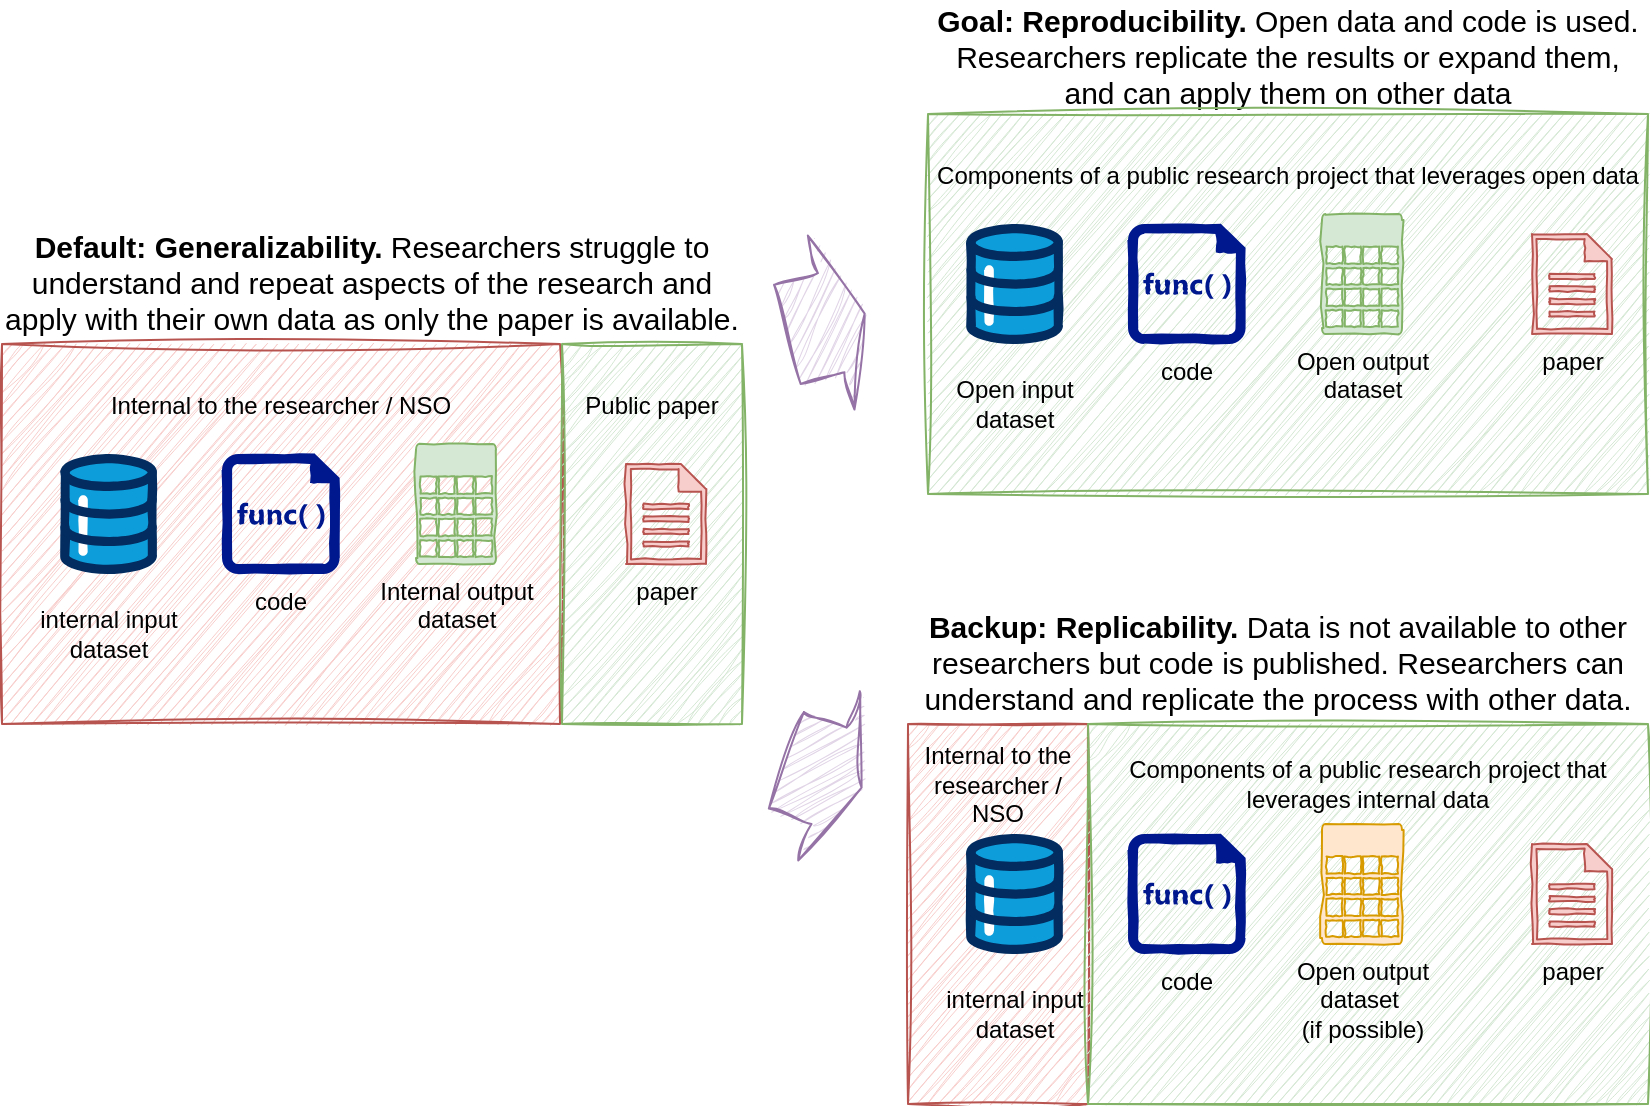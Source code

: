 <mxfile version="26.2.2">
  <diagram name="Page-1" id="LCp4_AXFhdLgKOSRJFyB">
    <mxGraphModel dx="2068" dy="1210" grid="1" gridSize="10" guides="1" tooltips="1" connect="1" arrows="1" fold="1" page="1" pageScale="1" pageWidth="850" pageHeight="1100" math="0" shadow="0">
      <root>
        <mxCell id="0" />
        <mxCell id="1" parent="0" />
        <mxCell id="6WQPMh8JYxecZ4hOtQSG-8" value="Internal to the researcher / NSO&lt;div&gt;&lt;br&gt;&lt;/div&gt;&lt;div&gt;&lt;br&gt;&lt;/div&gt;&lt;div&gt;&lt;br&gt;&lt;/div&gt;&lt;div&gt;&lt;br&gt;&lt;/div&gt;&lt;div&gt;&lt;br&gt;&lt;/div&gt;&lt;div&gt;&lt;br&gt;&lt;/div&gt;&lt;div&gt;&lt;br&gt;&lt;/div&gt;&lt;div&gt;&lt;br&gt;&lt;/div&gt;&lt;div&gt;&lt;br&gt;&lt;/div&gt;" style="rounded=0;whiteSpace=wrap;html=1;fillColor=#f8cecc;strokeColor=#b85450;sketch=1;curveFitting=1;jiggle=2;sketchStyle=rough;" parent="1" vertex="1">
          <mxGeometry x="357" y="705" width="279" height="190" as="geometry" />
        </mxCell>
        <mxCell id="6WQPMh8JYxecZ4hOtQSG-9" value="Public paper&lt;div&gt;&lt;br&gt;&lt;/div&gt;&lt;div&gt;&lt;br&gt;&lt;/div&gt;&lt;div&gt;&lt;br&gt;&lt;/div&gt;&lt;div&gt;&lt;br&gt;&lt;/div&gt;&lt;div&gt;&lt;br&gt;&lt;/div&gt;&lt;div&gt;&lt;br&gt;&lt;/div&gt;&lt;div&gt;&lt;br&gt;&lt;/div&gt;&lt;div&gt;&lt;br&gt;&lt;/div&gt;&lt;div&gt;&lt;br&gt;&lt;/div&gt;" style="rounded=0;whiteSpace=wrap;html=1;fillColor=#d5e8d4;strokeColor=#82b366;sketch=1;curveFitting=1;jiggle=2;sketchStyle=rough;" parent="1" vertex="1">
          <mxGeometry x="637" y="705" width="90" height="190" as="geometry" />
        </mxCell>
        <mxCell id="6WQPMh8JYxecZ4hOtQSG-1" value="paper" style="aspect=fixed;pointerEvents=1;shadow=0;dashed=0;html=1;strokeColor=#b85450;labelPosition=center;verticalLabelPosition=bottom;verticalAlign=top;align=center;fillColor=#f8cecc;shape=mxgraph.mscae.enterprise.document;sketch=1;curveFitting=1;jiggle=2;sketchStyle=comic;" parent="1" vertex="1">
          <mxGeometry x="669" y="765" width="40" height="50" as="geometry" />
        </mxCell>
        <mxCell id="6WQPMh8JYxecZ4hOtQSG-2" value="code" style="aspect=fixed;pointerEvents=1;shadow=0;dashed=0;html=1;strokeColor=none;labelPosition=center;verticalLabelPosition=bottom;verticalAlign=top;align=center;fillColor=#00188D;shape=mxgraph.mscae.enterprise.code_file;sketch=1;curveFitting=1;jiggle=2;sketchStyle=comic;" parent="1" vertex="1">
          <mxGeometry x="467" y="760" width="58.8" height="60" as="geometry" />
        </mxCell>
        <mxCell id="6WQPMh8JYxecZ4hOtQSG-3" value="internal input &lt;br&gt;dataset" style="verticalLabelPosition=bottom;aspect=fixed;html=1;shape=mxgraph.salesforce.data;sketch=1;curveFitting=1;jiggle=2;sketchStyle=comic;" parent="1" vertex="1">
          <mxGeometry x="386" y="760" width="48.6" height="60" as="geometry" />
        </mxCell>
        <mxCell id="6WQPMh8JYxecZ4hOtQSG-71" value="Internal output &lt;br&gt;dataset" style="verticalLabelPosition=bottom;html=1;verticalAlign=top;align=center;strokeColor=#82b366;fillColor=#d5e8d4;shape=mxgraph.azure.storage;pointerEvents=1;sketch=1;curveFitting=1;jiggle=2;sketchStyle=comic;" parent="1" vertex="1">
          <mxGeometry x="564" y="755" width="40" height="60" as="geometry" />
        </mxCell>
        <mxCell id="6WQPMh8JYxecZ4hOtQSG-94" value="" style="shape=singleArrow;whiteSpace=wrap;html=1;arrowWidth=0.57;arrowSize=0.433;fillColor=#e1d5e7;strokeColor=#9673a6;sketch=1;curveFitting=1;jiggle=2;sketchStyle=rough;rotation=-15;" parent="1" vertex="1">
          <mxGeometry x="749" y="650" width="40" height="90" as="geometry" />
        </mxCell>
        <mxCell id="6WQPMh8JYxecZ4hOtQSG-96" value="&lt;p data-pm-slice=&quot;1 1 [&amp;quot;body&amp;quot;,{}]&quot;&gt;&lt;strong&gt;Default: Generalizability.&amp;nbsp;&lt;/strong&gt;Researchers struggle to understand and repeat aspects of the research and apply with their own data as only the paper is&amp;nbsp;available.&lt;/p&gt;" style="text;html=1;align=center;verticalAlign=middle;whiteSpace=wrap;rounded=0;fontSize=15;" parent="1" vertex="1">
          <mxGeometry x="357" y="649" width="370" height="50" as="geometry" />
        </mxCell>
        <mxCell id="6WQPMh8JYxecZ4hOtQSG-98" value="&lt;b&gt;Goal: Reproducibility.&lt;/b&gt;&amp;nbsp;Open data and code is used. Researchers replicate the results or expand them, and can apply them on other data" style="text;html=1;align=center;verticalAlign=middle;whiteSpace=wrap;rounded=0;fontSize=15;" parent="1" vertex="1">
          <mxGeometry x="820" y="535" width="360" height="51" as="geometry" />
        </mxCell>
        <mxCell id="jeABVTtX3Q1DxEAOlglV-11" value="&lt;p data-pm-slice=&quot;1 1 [&amp;quot;body&amp;quot;,{}]&quot;&gt;&lt;strong&gt;Backup: Replicability.&lt;/strong&gt;&amp;nbsp;Data is not available to other researchers but code is published. Researchers can understand and replicate the process with other data.&lt;/p&gt;" style="text;html=1;align=center;verticalAlign=middle;whiteSpace=wrap;rounded=0;fontSize=15;" parent="1" vertex="1">
          <mxGeometry x="810" y="834" width="370" height="60" as="geometry" />
        </mxCell>
        <mxCell id="jeABVTtX3Q1DxEAOlglV-15" value="" style="shape=singleArrow;whiteSpace=wrap;html=1;arrowWidth=0.57;arrowSize=0.433;fillColor=#e1d5e7;strokeColor=#9673a6;sketch=1;curveFitting=1;jiggle=2;sketchStyle=rough;rotation=20;" parent="1" vertex="1">
          <mxGeometry x="748" y="875" width="40" height="90" as="geometry" />
        </mxCell>
        <mxCell id="aOlhjZEwEmY65jy0rKLj-2" value="Components of a public research project that leverages open data&lt;div&gt;&lt;br&gt;&lt;/div&gt;&lt;div&gt;&lt;br&gt;&lt;/div&gt;&lt;div&gt;&lt;br&gt;&lt;/div&gt;&lt;div&gt;&lt;br&gt;&lt;/div&gt;&lt;div&gt;&lt;br&gt;&lt;/div&gt;&lt;div&gt;&lt;br&gt;&lt;/div&gt;&lt;div&gt;&lt;br&gt;&lt;/div&gt;&lt;div&gt;&lt;br&gt;&lt;/div&gt;&lt;div&gt;&lt;br&gt;&lt;/div&gt;" style="rounded=0;whiteSpace=wrap;html=1;fillColor=#d5e8d4;strokeColor=#82b366;sketch=1;curveFitting=1;jiggle=2;sketchStyle=rough;" parent="1" vertex="1">
          <mxGeometry x="820" y="590" width="360" height="190" as="geometry" />
        </mxCell>
        <mxCell id="aOlhjZEwEmY65jy0rKLj-3" value="paper" style="aspect=fixed;pointerEvents=1;shadow=0;dashed=0;html=1;strokeColor=#b85450;labelPosition=center;verticalLabelPosition=bottom;verticalAlign=top;align=center;fillColor=#f8cecc;shape=mxgraph.mscae.enterprise.document;sketch=1;curveFitting=1;jiggle=2;sketchStyle=comic;" parent="1" vertex="1">
          <mxGeometry x="1122" y="650" width="40" height="50" as="geometry" />
        </mxCell>
        <mxCell id="aOlhjZEwEmY65jy0rKLj-4" value="code" style="aspect=fixed;pointerEvents=1;shadow=0;dashed=0;html=1;strokeColor=none;labelPosition=center;verticalLabelPosition=bottom;verticalAlign=top;align=center;fillColor=#00188D;shape=mxgraph.mscae.enterprise.code_file;sketch=1;curveFitting=1;jiggle=2;sketchStyle=comic;" parent="1" vertex="1">
          <mxGeometry x="920" y="645" width="58.8" height="60" as="geometry" />
        </mxCell>
        <mxCell id="aOlhjZEwEmY65jy0rKLj-5" value="Open input &lt;br&gt;dataset" style="verticalLabelPosition=bottom;aspect=fixed;html=1;shape=mxgraph.salesforce.data;sketch=1;curveFitting=1;jiggle=2;sketchStyle=comic;" parent="1" vertex="1">
          <mxGeometry x="839" y="645" width="48.6" height="60" as="geometry" />
        </mxCell>
        <mxCell id="aOlhjZEwEmY65jy0rKLj-6" value="Open output &lt;br&gt;dataset" style="verticalLabelPosition=bottom;html=1;verticalAlign=top;align=center;strokeColor=#82b366;fillColor=#d5e8d4;shape=mxgraph.azure.storage;pointerEvents=1;sketch=1;curveFitting=1;jiggle=2;sketchStyle=comic;" parent="1" vertex="1">
          <mxGeometry x="1017" y="640" width="40" height="60" as="geometry" />
        </mxCell>
        <mxCell id="aOlhjZEwEmY65jy0rKLj-7" value="Internal to the researcher / NSO&lt;div&gt;&lt;br&gt;&lt;/div&gt;&lt;div&gt;&lt;br&gt;&lt;/div&gt;&lt;div&gt;&lt;br&gt;&lt;/div&gt;&lt;div&gt;&lt;br&gt;&lt;/div&gt;&lt;div&gt;&lt;br&gt;&lt;/div&gt;&lt;div&gt;&lt;br&gt;&lt;/div&gt;&lt;div&gt;&lt;br&gt;&lt;/div&gt;&lt;div&gt;&lt;br&gt;&lt;/div&gt;&lt;div&gt;&lt;br&gt;&lt;/div&gt;" style="rounded=0;whiteSpace=wrap;html=1;fillColor=#f8cecc;strokeColor=#b85450;sketch=1;curveFitting=1;jiggle=2;sketchStyle=rough;" parent="1" vertex="1">
          <mxGeometry x="810" y="895" width="90" height="190" as="geometry" />
        </mxCell>
        <mxCell id="aOlhjZEwEmY65jy0rKLj-8" value="&lt;div&gt;Components of a public research project that leverages internal data&lt;div&gt;&lt;br&gt;&lt;/div&gt;&lt;div&gt;&lt;br&gt;&lt;/div&gt;&lt;div&gt;&lt;br&gt;&lt;/div&gt;&lt;div&gt;&lt;br&gt;&lt;/div&gt;&lt;div&gt;&lt;br&gt;&lt;/div&gt;&lt;div&gt;&lt;br&gt;&lt;/div&gt;&lt;div&gt;&lt;br&gt;&lt;/div&gt;&lt;div&gt;&lt;br&gt;&lt;/div&gt;&lt;div&gt;&lt;br&gt;&lt;/div&gt;&lt;/div&gt;" style="rounded=0;whiteSpace=wrap;html=1;fillColor=#d5e8d4;strokeColor=#82b366;sketch=1;curveFitting=1;jiggle=2;sketchStyle=rough;shadow=0;glass=0;" parent="1" vertex="1">
          <mxGeometry x="900" y="895" width="280" height="190" as="geometry" />
        </mxCell>
        <mxCell id="aOlhjZEwEmY65jy0rKLj-9" value="paper" style="aspect=fixed;pointerEvents=1;shadow=0;dashed=0;html=1;strokeColor=#b85450;labelPosition=center;verticalLabelPosition=bottom;verticalAlign=top;align=center;fillColor=#f8cecc;shape=mxgraph.mscae.enterprise.document;sketch=1;curveFitting=1;jiggle=2;sketchStyle=comic;" parent="1" vertex="1">
          <mxGeometry x="1122" y="955" width="40" height="50" as="geometry" />
        </mxCell>
        <mxCell id="aOlhjZEwEmY65jy0rKLj-10" value="code" style="aspect=fixed;pointerEvents=1;shadow=0;dashed=0;html=1;strokeColor=none;labelPosition=center;verticalLabelPosition=bottom;verticalAlign=top;align=center;fillColor=#00188D;shape=mxgraph.mscae.enterprise.code_file;sketch=1;curveFitting=1;jiggle=2;sketchStyle=comic;" parent="1" vertex="1">
          <mxGeometry x="920" y="950" width="58.8" height="60" as="geometry" />
        </mxCell>
        <mxCell id="aOlhjZEwEmY65jy0rKLj-11" value="internal input &lt;br&gt;dataset" style="verticalLabelPosition=bottom;aspect=fixed;html=1;shape=mxgraph.salesforce.data;sketch=1;curveFitting=1;jiggle=2;sketchStyle=comic;" parent="1" vertex="1">
          <mxGeometry x="839" y="950" width="48.6" height="60" as="geometry" />
        </mxCell>
        <mxCell id="aOlhjZEwEmY65jy0rKLj-12" value="Open output &lt;br&gt;dataset&amp;nbsp;&lt;br&gt;(if possible)" style="verticalLabelPosition=bottom;html=1;verticalAlign=top;align=center;strokeColor=#d79b00;fillColor=#ffe6cc;shape=mxgraph.azure.storage;pointerEvents=1;sketch=1;curveFitting=1;jiggle=2;sketchStyle=comic;" parent="1" vertex="1">
          <mxGeometry x="1017" y="945" width="40" height="60" as="geometry" />
        </mxCell>
      </root>
    </mxGraphModel>
  </diagram>
</mxfile>
